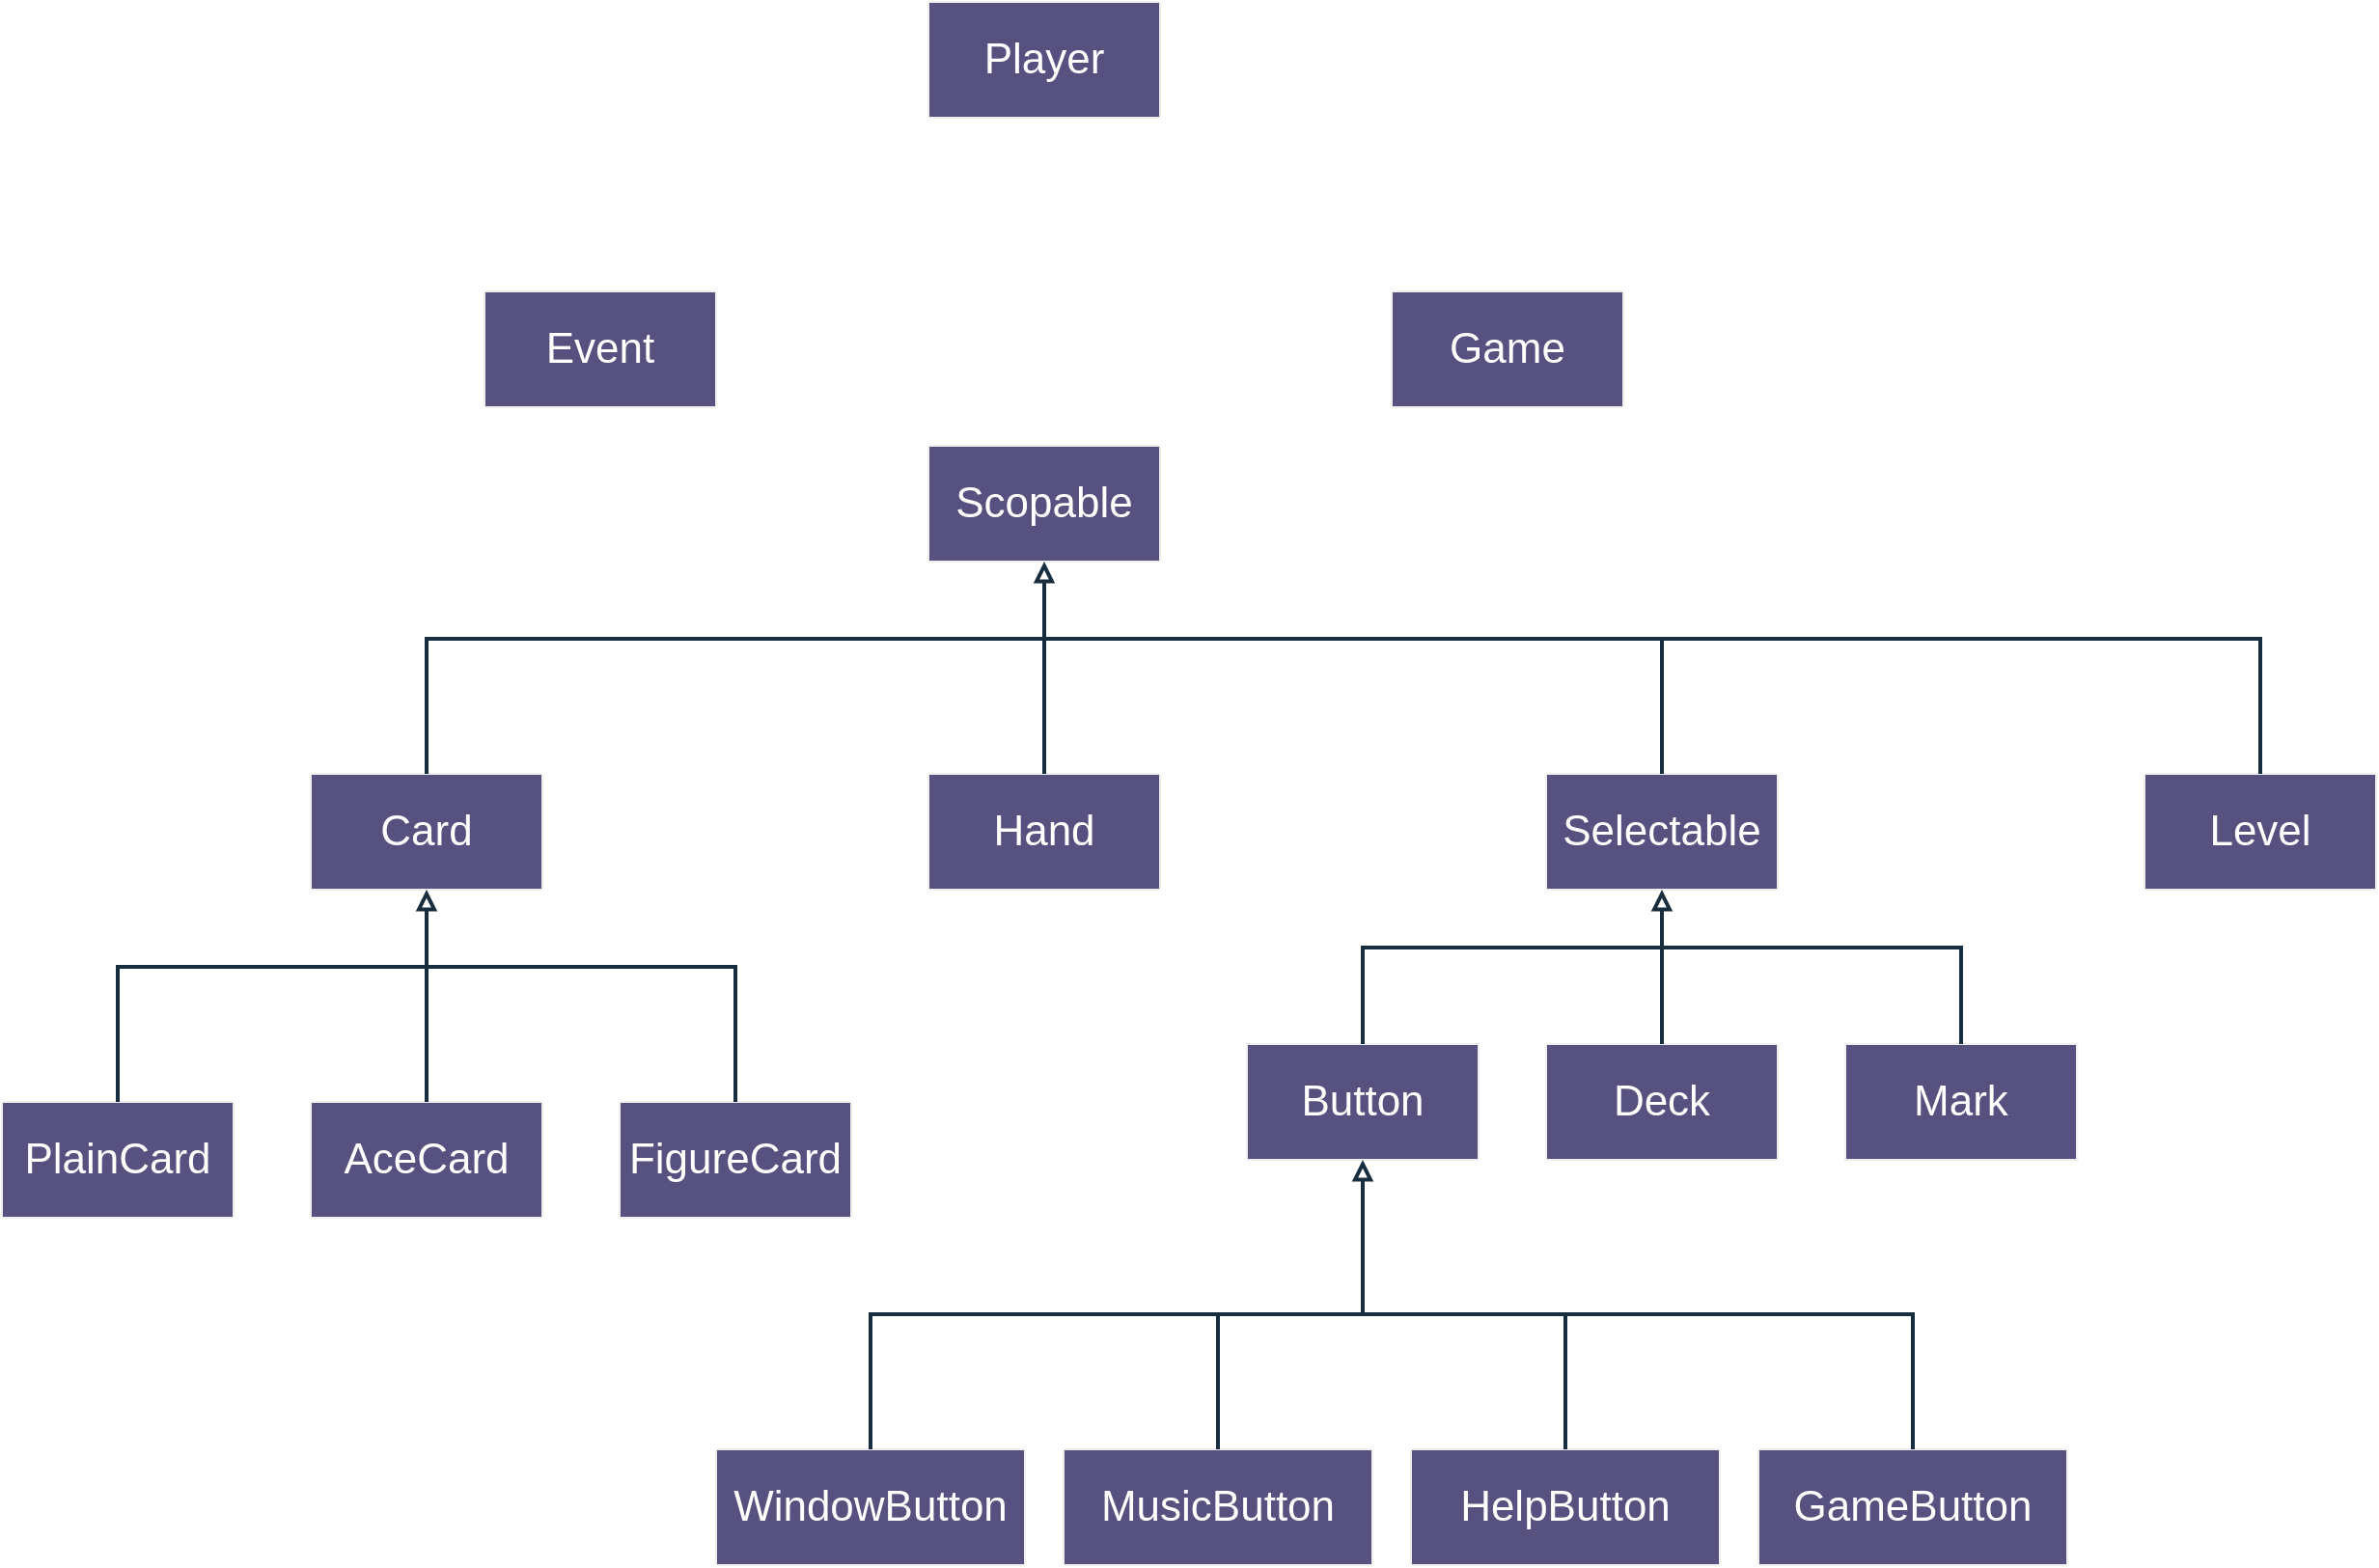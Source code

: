 <mxfile version="21.3.8" type="device">
  <diagram id="R2lEEEUBdFMjLlhIrx00" name="Page-1">
    <mxGraphModel dx="3240" dy="2343" grid="1" gridSize="10" guides="1" tooltips="1" connect="1" arrows="1" fold="1" page="1" pageScale="1" pageWidth="850" pageHeight="1100" math="0" shadow="0" extFonts="Permanent Marker^https://fonts.googleapis.com/css?family=Permanent+Marker">
      <root>
        <mxCell id="0" />
        <mxCell id="1" parent="0" />
        <mxCell id="ir84Ag9Xy4MHV9rT4PBD-2" value="&lt;font style=&quot;font-size: 22px;&quot;&gt;Level&lt;/font&gt;" style="rounded=0;whiteSpace=wrap;html=1;labelBackgroundColor=none;fillColor=#56517E;strokeColor=#EEEEEE;fontColor=#FFFFFF;" vertex="1" parent="1">
          <mxGeometry x="880" y="160" width="120" height="60" as="geometry" />
        </mxCell>
        <mxCell id="ir84Ag9Xy4MHV9rT4PBD-3" value="&lt;font style=&quot;font-size: 22px;&quot;&gt;Selectable&lt;/font&gt;" style="rounded=0;whiteSpace=wrap;html=1;labelBackgroundColor=none;fillColor=#56517E;strokeColor=#EEEEEE;fontColor=#FFFFFF;" vertex="1" parent="1">
          <mxGeometry x="570" y="160" width="120" height="60" as="geometry" />
        </mxCell>
        <mxCell id="ir84Ag9Xy4MHV9rT4PBD-4" value="&lt;font style=&quot;font-size: 22px;&quot;&gt;Hand&lt;/font&gt;" style="rounded=0;whiteSpace=wrap;html=1;labelBackgroundColor=none;fillColor=#56517E;strokeColor=#EEEEEE;fontColor=#FFFFFF;" vertex="1" parent="1">
          <mxGeometry x="250" y="160" width="120" height="60" as="geometry" />
        </mxCell>
        <mxCell id="ir84Ag9Xy4MHV9rT4PBD-5" value="&lt;font style=&quot;font-size: 22px;&quot;&gt;Scopable&lt;/font&gt;" style="rounded=0;whiteSpace=wrap;html=1;labelBackgroundColor=none;fillColor=#56517E;strokeColor=#EEEEEE;fontColor=#FFFFFF;" vertex="1" parent="1">
          <mxGeometry x="250" y="-10" width="120" height="60" as="geometry" />
        </mxCell>
        <mxCell id="ir84Ag9Xy4MHV9rT4PBD-6" value="&lt;font style=&quot;font-size: 22px;&quot;&gt;PlainCard&lt;/font&gt;" style="rounded=0;whiteSpace=wrap;html=1;labelBackgroundColor=none;fillColor=#56517E;strokeColor=#EEEEEE;fontColor=#FFFFFF;" vertex="1" parent="1">
          <mxGeometry x="-230" y="330" width="120" height="60" as="geometry" />
        </mxCell>
        <mxCell id="ir84Ag9Xy4MHV9rT4PBD-7" value="&lt;span style=&quot;font-size: 22px;&quot;&gt;AceCard&lt;/span&gt;" style="rounded=0;whiteSpace=wrap;html=1;labelBackgroundColor=none;fillColor=#56517E;strokeColor=#EEEEEE;fontColor=#FFFFFF;" vertex="1" parent="1">
          <mxGeometry x="-70" y="330" width="120" height="60" as="geometry" />
        </mxCell>
        <mxCell id="ir84Ag9Xy4MHV9rT4PBD-8" value="&lt;font style=&quot;font-size: 22px;&quot;&gt;FigureCard&lt;/font&gt;" style="rounded=0;whiteSpace=wrap;html=1;labelBackgroundColor=none;fillColor=#56517E;strokeColor=#EEEEEE;fontColor=#FFFFFF;" vertex="1" parent="1">
          <mxGeometry x="90" y="330" width="120" height="60" as="geometry" />
        </mxCell>
        <mxCell id="ir84Ag9Xy4MHV9rT4PBD-9" value="&lt;font style=&quot;font-size: 22px;&quot;&gt;Card&lt;/font&gt;" style="rounded=0;whiteSpace=wrap;html=1;labelBackgroundColor=none;fillColor=#56517E;strokeColor=#EEEEEE;fontColor=#FFFFFF;" vertex="1" parent="1">
          <mxGeometry x="-70" y="160" width="120" height="60" as="geometry" />
        </mxCell>
        <mxCell id="ir84Ag9Xy4MHV9rT4PBD-10" value="&lt;font style=&quot;font-size: 22px;&quot;&gt;Game&lt;/font&gt;" style="rounded=0;whiteSpace=wrap;html=1;labelBackgroundColor=none;fillColor=#56517E;strokeColor=#EEEEEE;fontColor=#FFFFFF;" vertex="1" parent="1">
          <mxGeometry x="490" y="-90" width="120" height="60" as="geometry" />
        </mxCell>
        <mxCell id="ir84Ag9Xy4MHV9rT4PBD-11" value="&lt;font style=&quot;font-size: 22px;&quot;&gt;WindowButton&lt;/font&gt;" style="rounded=0;whiteSpace=wrap;html=1;labelBackgroundColor=none;fillColor=#56517E;strokeColor=#EEEEEE;fontColor=#FFFFFF;" vertex="1" parent="1">
          <mxGeometry x="140" y="510" width="160" height="60" as="geometry" />
        </mxCell>
        <mxCell id="ir84Ag9Xy4MHV9rT4PBD-12" value="&lt;font style=&quot;font-size: 22px;&quot;&gt;Mark&lt;/font&gt;" style="rounded=0;whiteSpace=wrap;html=1;labelBackgroundColor=none;fillColor=#56517E;strokeColor=#EEEEEE;fontColor=#FFFFFF;" vertex="1" parent="1">
          <mxGeometry x="725" y="300" width="120" height="60" as="geometry" />
        </mxCell>
        <mxCell id="ir84Ag9Xy4MHV9rT4PBD-13" value="&lt;font style=&quot;font-size: 22px;&quot;&gt;Deck&lt;/font&gt;" style="rounded=0;whiteSpace=wrap;html=1;labelBackgroundColor=none;fillColor=#56517E;strokeColor=#EEEEEE;fontColor=#FFFFFF;" vertex="1" parent="1">
          <mxGeometry x="570" y="300" width="120" height="60" as="geometry" />
        </mxCell>
        <mxCell id="ir84Ag9Xy4MHV9rT4PBD-14" value="&lt;font style=&quot;font-size: 22px;&quot;&gt;Button&lt;/font&gt;" style="rounded=0;whiteSpace=wrap;html=1;labelBackgroundColor=none;fillColor=#56517E;strokeColor=#EEEEEE;fontColor=#FFFFFF;" vertex="1" parent="1">
          <mxGeometry x="415" y="300" width="120" height="60" as="geometry" />
        </mxCell>
        <mxCell id="ir84Ag9Xy4MHV9rT4PBD-15" value="&lt;font style=&quot;font-size: 22px;&quot;&gt;MusicButton&lt;/font&gt;" style="rounded=0;whiteSpace=wrap;html=1;labelBackgroundColor=none;fillColor=#56517E;strokeColor=#EEEEEE;fontColor=#FFFFFF;" vertex="1" parent="1">
          <mxGeometry x="320" y="510" width="160" height="60" as="geometry" />
        </mxCell>
        <mxCell id="ir84Ag9Xy4MHV9rT4PBD-16" value="&lt;font style=&quot;font-size: 22px;&quot;&gt;HelpButton&lt;/font&gt;" style="rounded=0;whiteSpace=wrap;html=1;labelBackgroundColor=none;fillColor=#56517E;strokeColor=#EEEEEE;fontColor=#FFFFFF;" vertex="1" parent="1">
          <mxGeometry x="500" y="510" width="160" height="60" as="geometry" />
        </mxCell>
        <mxCell id="ir84Ag9Xy4MHV9rT4PBD-17" value="&lt;font style=&quot;font-size: 22px;&quot;&gt;GameButton&lt;/font&gt;" style="rounded=0;whiteSpace=wrap;html=1;labelBackgroundColor=none;fillColor=#56517E;strokeColor=#EEEEEE;fontColor=#FFFFFF;" vertex="1" parent="1">
          <mxGeometry x="680" y="510" width="160" height="60" as="geometry" />
        </mxCell>
        <mxCell id="ir84Ag9Xy4MHV9rT4PBD-18" value="&lt;font style=&quot;font-size: 22px;&quot;&gt;Player&lt;/font&gt;" style="rounded=0;whiteSpace=wrap;html=1;labelBackgroundColor=none;fillColor=#56517E;strokeColor=#EEEEEE;fontColor=#FFFFFF;" vertex="1" parent="1">
          <mxGeometry x="250" y="-240" width="120" height="60" as="geometry" />
        </mxCell>
        <mxCell id="ir84Ag9Xy4MHV9rT4PBD-19" value="&lt;font style=&quot;font-size: 22px;&quot;&gt;Event&lt;/font&gt;" style="rounded=0;whiteSpace=wrap;html=1;labelBackgroundColor=none;fillColor=#56517E;strokeColor=#EEEEEE;fontColor=#FFFFFF;" vertex="1" parent="1">
          <mxGeometry x="20" y="-90" width="120" height="60" as="geometry" />
        </mxCell>
        <mxCell id="ir84Ag9Xy4MHV9rT4PBD-21" value="" style="endArrow=block;html=1;rounded=0;entryX=0.5;entryY=1;entryDx=0;entryDy=0;exitX=0.5;exitY=0;exitDx=0;exitDy=0;endFill=0;strokeWidth=2;labelBackgroundColor=none;strokeColor=#182E3E;fontColor=default;" edge="1" parent="1" source="ir84Ag9Xy4MHV9rT4PBD-9" target="ir84Ag9Xy4MHV9rT4PBD-5">
          <mxGeometry width="50" height="50" relative="1" as="geometry">
            <mxPoint x="590" y="300" as="sourcePoint" />
            <mxPoint x="640" y="250" as="targetPoint" />
            <Array as="points">
              <mxPoint x="-10" y="90" />
              <mxPoint x="310" y="90" />
            </Array>
          </mxGeometry>
        </mxCell>
        <mxCell id="ir84Ag9Xy4MHV9rT4PBD-22" value="" style="endArrow=none;html=1;rounded=0;entryX=0.5;entryY=0;entryDx=0;entryDy=0;strokeWidth=2;labelBackgroundColor=none;strokeColor=#182E3E;fontColor=default;" edge="1" parent="1" target="ir84Ag9Xy4MHV9rT4PBD-4">
          <mxGeometry width="50" height="50" relative="1" as="geometry">
            <mxPoint x="310" y="90" as="sourcePoint" />
            <mxPoint x="450" y="170" as="targetPoint" />
          </mxGeometry>
        </mxCell>
        <mxCell id="ir84Ag9Xy4MHV9rT4PBD-23" value="" style="endArrow=none;html=1;rounded=0;entryX=0.5;entryY=0;entryDx=0;entryDy=0;strokeWidth=2;labelBackgroundColor=none;strokeColor=#182E3E;fontColor=default;" edge="1" parent="1" target="ir84Ag9Xy4MHV9rT4PBD-2">
          <mxGeometry width="50" height="50" relative="1" as="geometry">
            <mxPoint x="310" y="90" as="sourcePoint" />
            <mxPoint x="320" y="170" as="targetPoint" />
            <Array as="points">
              <mxPoint x="940" y="90" />
            </Array>
          </mxGeometry>
        </mxCell>
        <mxCell id="ir84Ag9Xy4MHV9rT4PBD-24" value="" style="endArrow=block;html=1;rounded=0;entryX=0.5;entryY=1;entryDx=0;entryDy=0;exitX=0.5;exitY=0;exitDx=0;exitDy=0;endFill=0;strokeWidth=2;labelBackgroundColor=none;strokeColor=#182E3E;fontColor=default;" edge="1" parent="1" source="ir84Ag9Xy4MHV9rT4PBD-6" target="ir84Ag9Xy4MHV9rT4PBD-9">
          <mxGeometry width="50" height="50" relative="1" as="geometry">
            <mxPoint x="-380" y="330" as="sourcePoint" />
            <mxPoint x="-20" y="220" as="targetPoint" />
            <Array as="points">
              <mxPoint x="-170" y="260" />
              <mxPoint x="-10" y="260" />
            </Array>
          </mxGeometry>
        </mxCell>
        <mxCell id="ir84Ag9Xy4MHV9rT4PBD-25" value="" style="endArrow=none;html=1;rounded=0;entryX=0.5;entryY=0;entryDx=0;entryDy=0;strokeWidth=2;labelBackgroundColor=none;strokeColor=#182E3E;fontColor=default;" edge="1" parent="1" target="ir84Ag9Xy4MHV9rT4PBD-7">
          <mxGeometry width="50" height="50" relative="1" as="geometry">
            <mxPoint x="-10" y="260" as="sourcePoint" />
            <mxPoint x="640" y="170" as="targetPoint" />
            <Array as="points">
              <mxPoint x="-10" y="300" />
            </Array>
          </mxGeometry>
        </mxCell>
        <mxCell id="ir84Ag9Xy4MHV9rT4PBD-26" value="" style="endArrow=none;html=1;rounded=0;entryX=0.5;entryY=0;entryDx=0;entryDy=0;strokeWidth=2;labelBackgroundColor=none;strokeColor=#182E3E;fontColor=default;" edge="1" parent="1" target="ir84Ag9Xy4MHV9rT4PBD-8">
          <mxGeometry width="50" height="50" relative="1" as="geometry">
            <mxPoint x="-10" y="260" as="sourcePoint" />
            <mxPoint y="340" as="targetPoint" />
            <Array as="points">
              <mxPoint x="150" y="260" />
            </Array>
          </mxGeometry>
        </mxCell>
        <mxCell id="ir84Ag9Xy4MHV9rT4PBD-27" value="" style="endArrow=block;html=1;rounded=0;entryX=0.5;entryY=1;entryDx=0;entryDy=0;exitX=0.5;exitY=0;exitDx=0;exitDy=0;endFill=0;strokeWidth=2;labelBackgroundColor=none;strokeColor=#182E3E;fontColor=default;" edge="1" parent="1" source="ir84Ag9Xy4MHV9rT4PBD-11" target="ir84Ag9Xy4MHV9rT4PBD-14">
          <mxGeometry width="50" height="50" relative="1" as="geometry">
            <mxPoint x="130" y="510" as="sourcePoint" />
            <mxPoint x="450" y="400" as="targetPoint" />
            <Array as="points">
              <mxPoint x="220" y="440" />
              <mxPoint x="475" y="440" />
            </Array>
          </mxGeometry>
        </mxCell>
        <mxCell id="ir84Ag9Xy4MHV9rT4PBD-28" value="" style="endArrow=none;html=1;rounded=0;entryX=0.5;entryY=0;entryDx=0;entryDy=0;strokeWidth=2;labelBackgroundColor=none;strokeColor=#182E3E;fontColor=default;" edge="1" parent="1" target="ir84Ag9Xy4MHV9rT4PBD-15">
          <mxGeometry width="50" height="50" relative="1" as="geometry">
            <mxPoint x="470" y="440" as="sourcePoint" />
            <mxPoint x="950" y="170" as="targetPoint" />
            <Array as="points">
              <mxPoint x="400" y="440" />
            </Array>
          </mxGeometry>
        </mxCell>
        <mxCell id="ir84Ag9Xy4MHV9rT4PBD-29" value="" style="endArrow=none;html=1;rounded=0;entryX=0.5;entryY=0;entryDx=0;entryDy=0;strokeWidth=2;labelBackgroundColor=none;strokeColor=#182E3E;fontColor=default;" edge="1" parent="1" target="ir84Ag9Xy4MHV9rT4PBD-16">
          <mxGeometry width="50" height="50" relative="1" as="geometry">
            <mxPoint x="470" y="440" as="sourcePoint" />
            <mxPoint x="580" y="510" as="targetPoint" />
            <Array as="points">
              <mxPoint x="580" y="440" />
            </Array>
          </mxGeometry>
        </mxCell>
        <mxCell id="ir84Ag9Xy4MHV9rT4PBD-30" value="" style="endArrow=none;html=1;rounded=0;entryX=0.5;entryY=0;entryDx=0;entryDy=0;strokeWidth=2;labelBackgroundColor=none;strokeColor=#182E3E;fontColor=default;" edge="1" parent="1" target="ir84Ag9Xy4MHV9rT4PBD-17">
          <mxGeometry width="50" height="50" relative="1" as="geometry">
            <mxPoint x="580" y="440" as="sourcePoint" />
            <mxPoint x="770" y="510" as="targetPoint" />
            <Array as="points">
              <mxPoint x="760" y="440" />
            </Array>
          </mxGeometry>
        </mxCell>
        <mxCell id="ir84Ag9Xy4MHV9rT4PBD-31" value="" style="endArrow=none;html=1;rounded=0;entryX=0.5;entryY=0;entryDx=0;entryDy=0;strokeWidth=2;labelBackgroundColor=none;strokeColor=#182E3E;fontColor=default;" edge="1" parent="1" target="ir84Ag9Xy4MHV9rT4PBD-3">
          <mxGeometry width="50" height="50" relative="1" as="geometry">
            <mxPoint x="280" y="90" as="sourcePoint" />
            <mxPoint x="910" y="160" as="targetPoint" />
            <Array as="points">
              <mxPoint x="630" y="90" />
            </Array>
          </mxGeometry>
        </mxCell>
        <mxCell id="ir84Ag9Xy4MHV9rT4PBD-32" value="" style="endArrow=block;html=1;rounded=0;entryX=0.5;entryY=1;entryDx=0;entryDy=0;exitX=0.5;exitY=0;exitDx=0;exitDy=0;endFill=0;strokeWidth=2;labelBackgroundColor=none;strokeColor=#182E3E;fontColor=default;" edge="1" parent="1" source="ir84Ag9Xy4MHV9rT4PBD-14" target="ir84Ag9Xy4MHV9rT4PBD-3">
          <mxGeometry width="50" height="50" relative="1" as="geometry">
            <mxPoint x="230" y="520" as="sourcePoint" />
            <mxPoint x="485" y="370" as="targetPoint" />
            <Array as="points">
              <mxPoint x="475" y="250" />
              <mxPoint x="630" y="250" />
            </Array>
          </mxGeometry>
        </mxCell>
        <mxCell id="ir84Ag9Xy4MHV9rT4PBD-33" value="" style="endArrow=none;html=1;rounded=0;entryX=0.5;entryY=0;entryDx=0;entryDy=0;strokeWidth=2;labelBackgroundColor=none;strokeColor=#182E3E;fontColor=default;" edge="1" parent="1" target="ir84Ag9Xy4MHV9rT4PBD-13">
          <mxGeometry width="50" height="50" relative="1" as="geometry">
            <mxPoint x="630" y="250" as="sourcePoint" />
            <mxPoint x="770" y="520" as="targetPoint" />
            <Array as="points" />
          </mxGeometry>
        </mxCell>
        <mxCell id="ir84Ag9Xy4MHV9rT4PBD-34" value="" style="endArrow=none;html=1;rounded=0;entryX=0.5;entryY=0;entryDx=0;entryDy=0;strokeWidth=2;labelBackgroundColor=none;strokeColor=#182E3E;fontColor=default;" edge="1" parent="1" target="ir84Ag9Xy4MHV9rT4PBD-12">
          <mxGeometry width="50" height="50" relative="1" as="geometry">
            <mxPoint x="630" y="250" as="sourcePoint" />
            <mxPoint x="640" y="310" as="targetPoint" />
            <Array as="points">
              <mxPoint x="785" y="250" />
            </Array>
          </mxGeometry>
        </mxCell>
      </root>
    </mxGraphModel>
  </diagram>
</mxfile>
